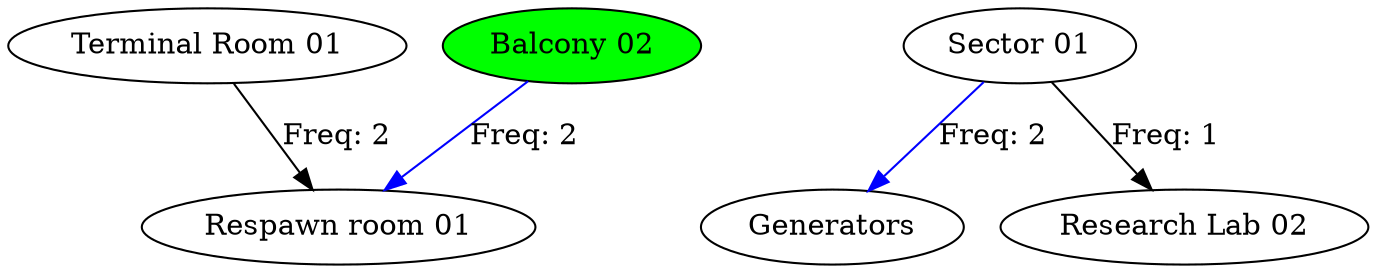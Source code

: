 // ['Gats Test 1', 'Gats Test 2']
digraph {
	"Terminal Room 01" [label="Terminal Room 01"]
	"Respawn room 01" [label="Respawn room 01"]
	"Sector 01" [label="Sector 01"]
	Generators [label=Generators]
	"Research Lab 02" [label="Research Lab 02"]
	"Balcony 02" [label="Balcony 02" fillcolor=green style=filled]
	"Terminal Room 01" -> "Respawn room 01" [label="Freq: 2" color=black constraint=true]
	"Sector 01" -> Generators [label="Freq: 2" color=blue constraint=true]
	"Sector 01" -> "Research Lab 02" [label="Freq: 1" color=black constraint=true]
	"Balcony 02" -> "Respawn room 01" [label="Freq: 2" color=blue constraint=true]
}
